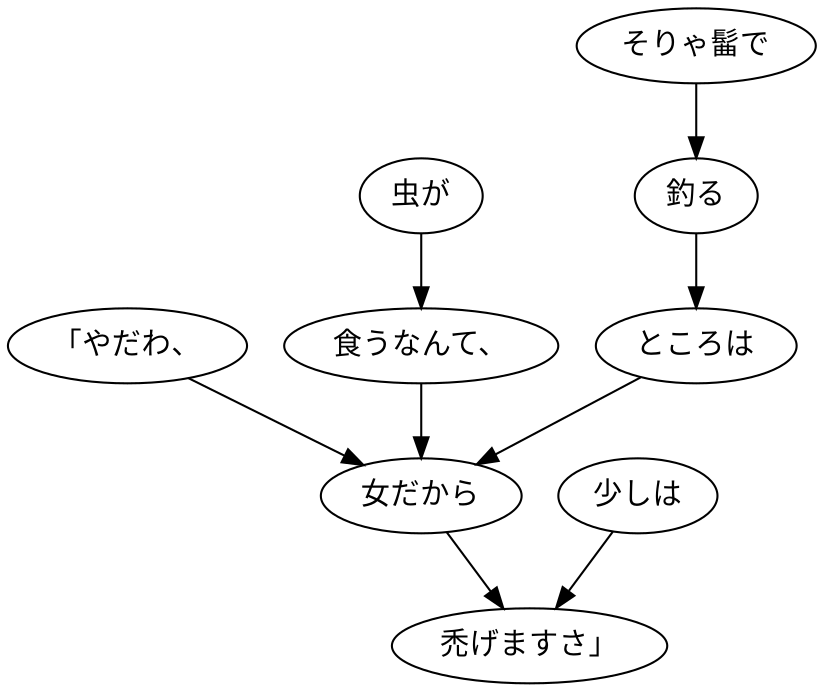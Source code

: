 digraph graph3020 {
	node0 [label="「やだわ、"];
	node1 [label="虫が"];
	node2 [label="食うなんて、"];
	node3 [label="そりゃ髷で"];
	node4 [label="釣る"];
	node5 [label="ところは"];
	node6 [label="女だから"];
	node7 [label="少しは"];
	node8 [label="禿げますさ」"];
	node0 -> node6;
	node1 -> node2;
	node2 -> node6;
	node3 -> node4;
	node4 -> node5;
	node5 -> node6;
	node6 -> node8;
	node7 -> node8;
}
